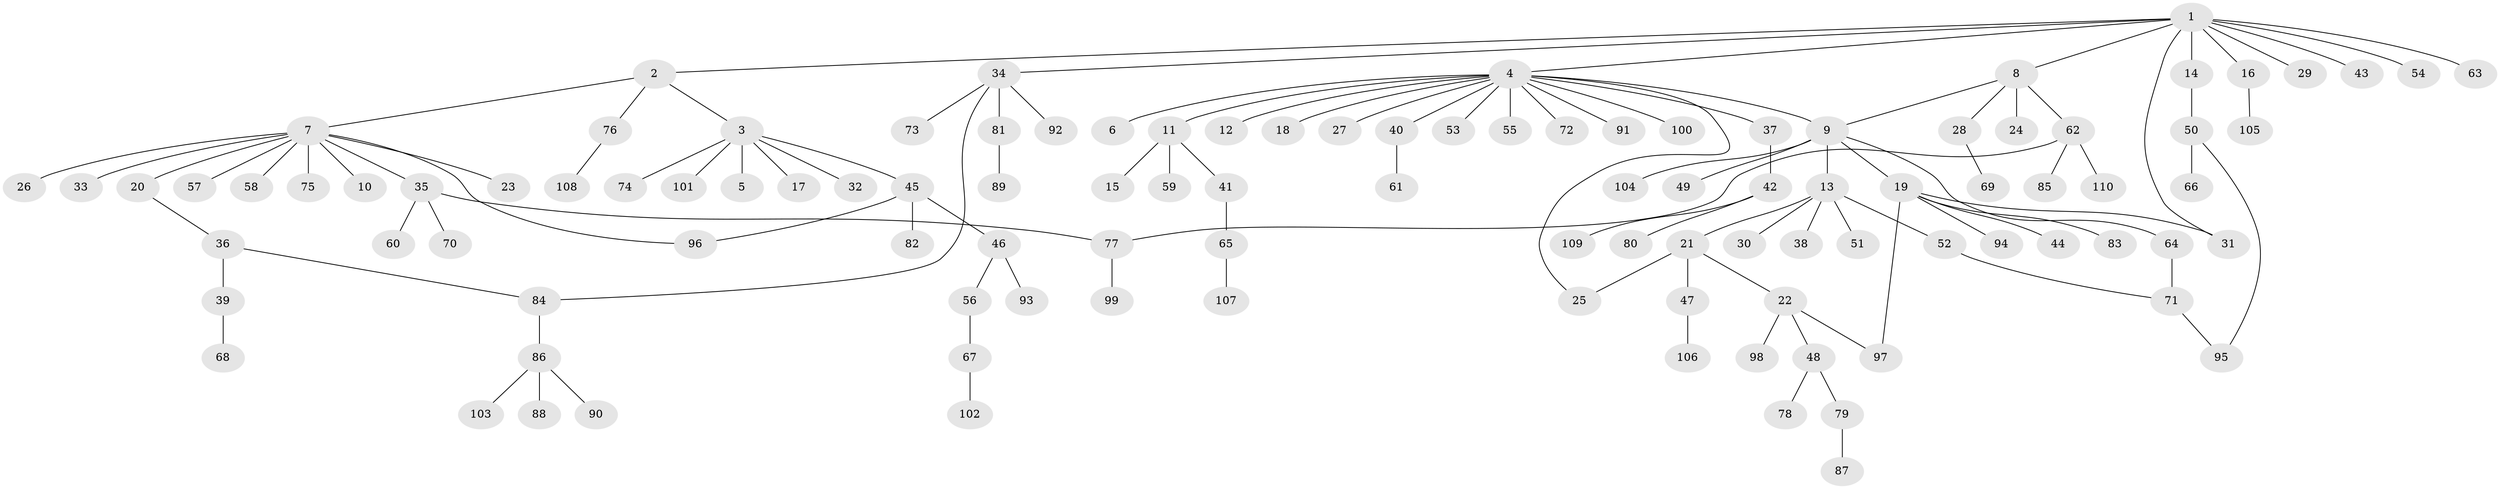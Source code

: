 // coarse degree distribution, {10: 0.011363636363636364, 4: 0.03409090909090909, 6: 0.011363636363636364, 15: 0.011363636363636364, 1: 0.6363636363636364, 11: 0.022727272727272728, 7: 0.011363636363636364, 3: 0.13636363636363635, 8: 0.011363636363636364, 2: 0.11363636363636363}
// Generated by graph-tools (version 1.1) at 2025/51/02/27/25 19:51:55]
// undirected, 110 vertices, 118 edges
graph export_dot {
graph [start="1"]
  node [color=gray90,style=filled];
  1;
  2;
  3;
  4;
  5;
  6;
  7;
  8;
  9;
  10;
  11;
  12;
  13;
  14;
  15;
  16;
  17;
  18;
  19;
  20;
  21;
  22;
  23;
  24;
  25;
  26;
  27;
  28;
  29;
  30;
  31;
  32;
  33;
  34;
  35;
  36;
  37;
  38;
  39;
  40;
  41;
  42;
  43;
  44;
  45;
  46;
  47;
  48;
  49;
  50;
  51;
  52;
  53;
  54;
  55;
  56;
  57;
  58;
  59;
  60;
  61;
  62;
  63;
  64;
  65;
  66;
  67;
  68;
  69;
  70;
  71;
  72;
  73;
  74;
  75;
  76;
  77;
  78;
  79;
  80;
  81;
  82;
  83;
  84;
  85;
  86;
  87;
  88;
  89;
  90;
  91;
  92;
  93;
  94;
  95;
  96;
  97;
  98;
  99;
  100;
  101;
  102;
  103;
  104;
  105;
  106;
  107;
  108;
  109;
  110;
  1 -- 2;
  1 -- 4;
  1 -- 8;
  1 -- 14;
  1 -- 16;
  1 -- 29;
  1 -- 31;
  1 -- 34;
  1 -- 43;
  1 -- 54;
  1 -- 63;
  2 -- 3;
  2 -- 7;
  2 -- 76;
  3 -- 5;
  3 -- 17;
  3 -- 32;
  3 -- 45;
  3 -- 74;
  3 -- 101;
  4 -- 6;
  4 -- 9;
  4 -- 11;
  4 -- 12;
  4 -- 18;
  4 -- 25;
  4 -- 27;
  4 -- 37;
  4 -- 40;
  4 -- 53;
  4 -- 55;
  4 -- 72;
  4 -- 91;
  4 -- 100;
  7 -- 10;
  7 -- 20;
  7 -- 23;
  7 -- 26;
  7 -- 33;
  7 -- 35;
  7 -- 57;
  7 -- 58;
  7 -- 75;
  7 -- 96;
  8 -- 9;
  8 -- 24;
  8 -- 28;
  8 -- 62;
  9 -- 13;
  9 -- 19;
  9 -- 49;
  9 -- 64;
  9 -- 104;
  11 -- 15;
  11 -- 41;
  11 -- 59;
  13 -- 21;
  13 -- 30;
  13 -- 38;
  13 -- 51;
  13 -- 52;
  14 -- 50;
  16 -- 105;
  19 -- 31;
  19 -- 44;
  19 -- 83;
  19 -- 94;
  19 -- 97;
  20 -- 36;
  21 -- 22;
  21 -- 25;
  21 -- 47;
  22 -- 48;
  22 -- 97;
  22 -- 98;
  28 -- 69;
  34 -- 73;
  34 -- 81;
  34 -- 84;
  34 -- 92;
  35 -- 60;
  35 -- 70;
  35 -- 77;
  36 -- 39;
  36 -- 84;
  37 -- 42;
  39 -- 68;
  40 -- 61;
  41 -- 65;
  42 -- 80;
  42 -- 109;
  45 -- 46;
  45 -- 82;
  45 -- 96;
  46 -- 56;
  46 -- 93;
  47 -- 106;
  48 -- 78;
  48 -- 79;
  50 -- 66;
  50 -- 95;
  52 -- 71;
  56 -- 67;
  62 -- 77;
  62 -- 85;
  62 -- 110;
  64 -- 71;
  65 -- 107;
  67 -- 102;
  71 -- 95;
  76 -- 108;
  77 -- 99;
  79 -- 87;
  81 -- 89;
  84 -- 86;
  86 -- 88;
  86 -- 90;
  86 -- 103;
}

